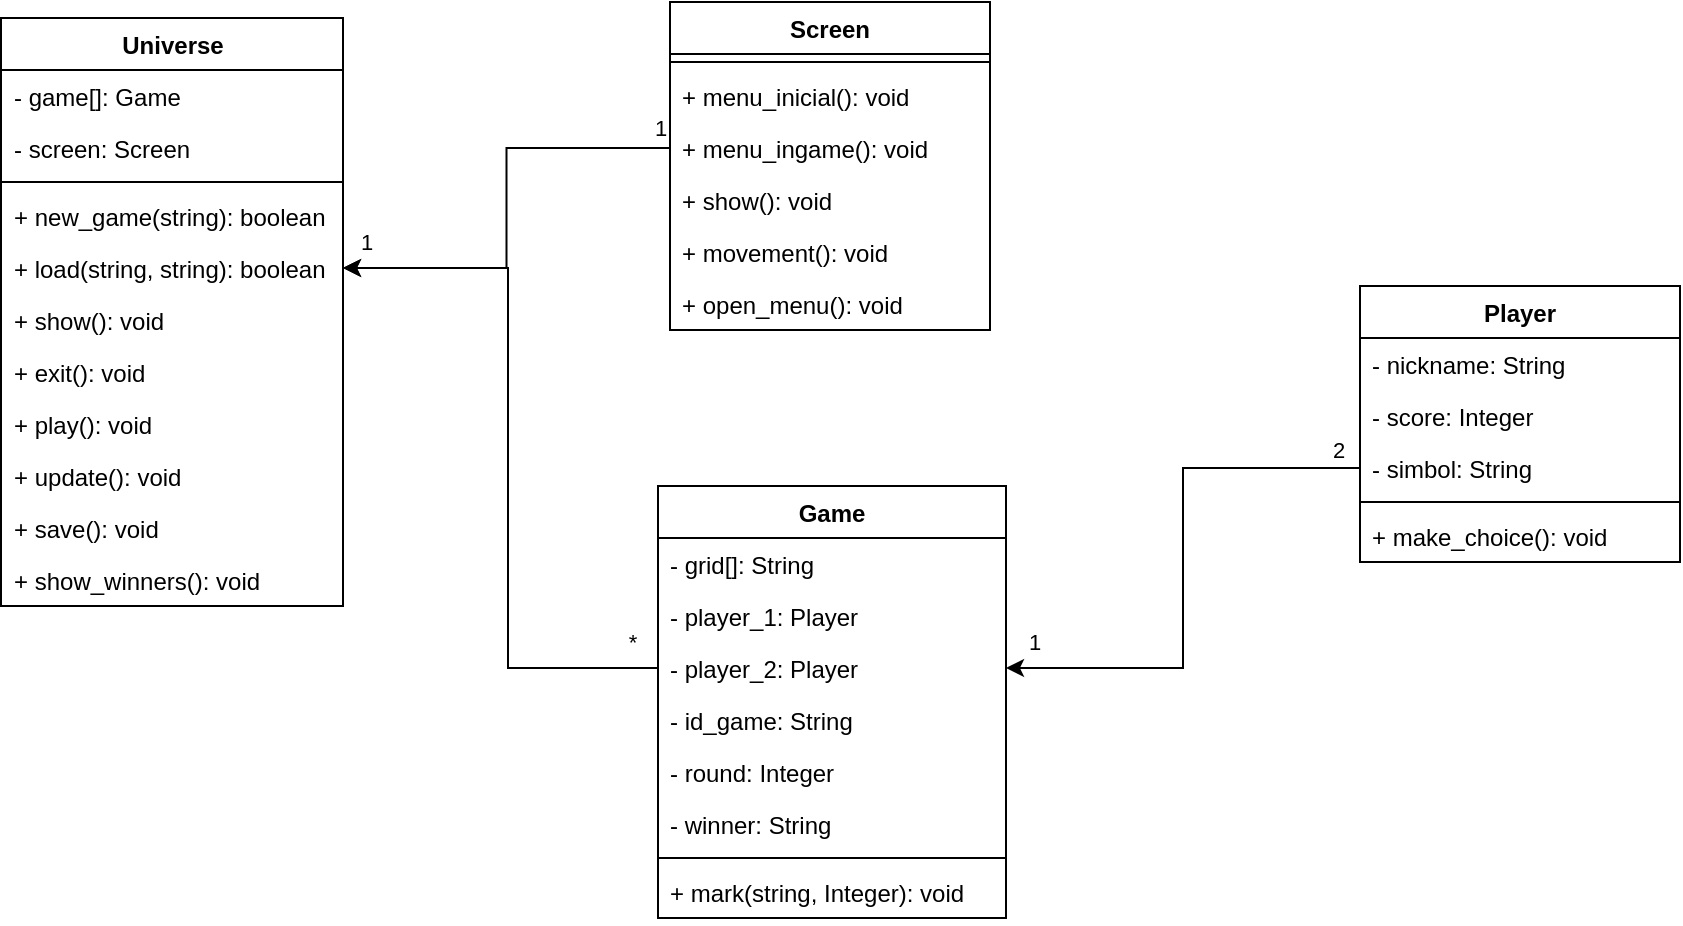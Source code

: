 <mxfile version="21.7.4" type="github">
  <diagram id="C5RBs43oDa-KdzZeNtuy" name="Page-1">
    <mxGraphModel dx="1849" dy="958" grid="0" gridSize="10" guides="1" tooltips="1" connect="1" arrows="1" fold="1" page="0" pageScale="1" pageWidth="827" pageHeight="1169" math="0" shadow="0">
      <root>
        <mxCell id="WIyWlLk6GJQsqaUBKTNV-0" />
        <mxCell id="WIyWlLk6GJQsqaUBKTNV-1" parent="WIyWlLk6GJQsqaUBKTNV-0" />
        <mxCell id="-L3OyfLdsujim99XzTKR-3" value="Screen" style="swimlane;fontStyle=1;align=center;verticalAlign=top;childLayout=stackLayout;horizontal=1;startSize=26;horizontalStack=0;resizeParent=1;resizeParentMax=0;resizeLast=0;collapsible=1;marginBottom=0;whiteSpace=wrap;html=1;" vertex="1" parent="WIyWlLk6GJQsqaUBKTNV-1">
          <mxGeometry x="-291" y="-85" width="160" height="164" as="geometry" />
        </mxCell>
        <mxCell id="-L3OyfLdsujim99XzTKR-5" value="" style="line;strokeWidth=1;fillColor=none;align=left;verticalAlign=middle;spacingTop=-1;spacingLeft=3;spacingRight=3;rotatable=0;labelPosition=right;points=[];portConstraint=eastwest;strokeColor=inherit;" vertex="1" parent="-L3OyfLdsujim99XzTKR-3">
          <mxGeometry y="26" width="160" height="8" as="geometry" />
        </mxCell>
        <mxCell id="-L3OyfLdsujim99XzTKR-6" value="+ menu_inicial(): void" style="text;strokeColor=none;fillColor=none;align=left;verticalAlign=top;spacingLeft=4;spacingRight=4;overflow=hidden;rotatable=0;points=[[0,0.5],[1,0.5]];portConstraint=eastwest;whiteSpace=wrap;html=1;" vertex="1" parent="-L3OyfLdsujim99XzTKR-3">
          <mxGeometry y="34" width="160" height="26" as="geometry" />
        </mxCell>
        <mxCell id="-L3OyfLdsujim99XzTKR-7" value="+ menu_ingame(): void" style="text;strokeColor=none;fillColor=none;align=left;verticalAlign=top;spacingLeft=4;spacingRight=4;overflow=hidden;rotatable=0;points=[[0,0.5],[1,0.5]];portConstraint=eastwest;whiteSpace=wrap;html=1;" vertex="1" parent="-L3OyfLdsujim99XzTKR-3">
          <mxGeometry y="60" width="160" height="26" as="geometry" />
        </mxCell>
        <mxCell id="-L3OyfLdsujim99XzTKR-8" value="+ show(): void" style="text;strokeColor=none;fillColor=none;align=left;verticalAlign=top;spacingLeft=4;spacingRight=4;overflow=hidden;rotatable=0;points=[[0,0.5],[1,0.5]];portConstraint=eastwest;whiteSpace=wrap;html=1;" vertex="1" parent="-L3OyfLdsujim99XzTKR-3">
          <mxGeometry y="86" width="160" height="26" as="geometry" />
        </mxCell>
        <mxCell id="-L3OyfLdsujim99XzTKR-41" value="+ movement(): void" style="text;strokeColor=none;fillColor=none;align=left;verticalAlign=top;spacingLeft=4;spacingRight=4;overflow=hidden;rotatable=0;points=[[0,0.5],[1,0.5]];portConstraint=eastwest;whiteSpace=wrap;html=1;" vertex="1" parent="-L3OyfLdsujim99XzTKR-3">
          <mxGeometry y="112" width="160" height="26" as="geometry" />
        </mxCell>
        <mxCell id="-L3OyfLdsujim99XzTKR-45" value="+ open_menu(): void" style="text;strokeColor=none;fillColor=none;align=left;verticalAlign=top;spacingLeft=4;spacingRight=4;overflow=hidden;rotatable=0;points=[[0,0.5],[1,0.5]];portConstraint=eastwest;whiteSpace=wrap;html=1;" vertex="1" parent="-L3OyfLdsujim99XzTKR-3">
          <mxGeometry y="138" width="160" height="26" as="geometry" />
        </mxCell>
        <mxCell id="-L3OyfLdsujim99XzTKR-9" value="Universe" style="swimlane;fontStyle=1;align=center;verticalAlign=top;childLayout=stackLayout;horizontal=1;startSize=26;horizontalStack=0;resizeParent=1;resizeParentMax=0;resizeLast=0;collapsible=1;marginBottom=0;whiteSpace=wrap;html=1;" vertex="1" parent="WIyWlLk6GJQsqaUBKTNV-1">
          <mxGeometry x="-625.5" y="-77" width="171" height="294" as="geometry" />
        </mxCell>
        <mxCell id="-L3OyfLdsujim99XzTKR-10" value="- game[]: Game" style="text;strokeColor=none;fillColor=none;align=left;verticalAlign=top;spacingLeft=4;spacingRight=4;overflow=hidden;rotatable=0;points=[[0,0.5],[1,0.5]];portConstraint=eastwest;whiteSpace=wrap;html=1;" vertex="1" parent="-L3OyfLdsujim99XzTKR-9">
          <mxGeometry y="26" width="171" height="26" as="geometry" />
        </mxCell>
        <mxCell id="-L3OyfLdsujim99XzTKR-88" value="- screen: Screen" style="text;strokeColor=none;fillColor=none;align=left;verticalAlign=top;spacingLeft=4;spacingRight=4;overflow=hidden;rotatable=0;points=[[0,0.5],[1,0.5]];portConstraint=eastwest;whiteSpace=wrap;html=1;" vertex="1" parent="-L3OyfLdsujim99XzTKR-9">
          <mxGeometry y="52" width="171" height="26" as="geometry" />
        </mxCell>
        <mxCell id="-L3OyfLdsujim99XzTKR-11" value="" style="line;strokeWidth=1;fillColor=none;align=left;verticalAlign=middle;spacingTop=-1;spacingLeft=3;spacingRight=3;rotatable=0;labelPosition=right;points=[];portConstraint=eastwest;strokeColor=inherit;" vertex="1" parent="-L3OyfLdsujim99XzTKR-9">
          <mxGeometry y="78" width="171" height="8" as="geometry" />
        </mxCell>
        <mxCell id="-L3OyfLdsujim99XzTKR-17" value="+ new_game(string): boolean" style="text;strokeColor=none;fillColor=none;align=left;verticalAlign=top;spacingLeft=4;spacingRight=4;overflow=hidden;rotatable=0;points=[[0,0.5],[1,0.5]];portConstraint=eastwest;whiteSpace=wrap;html=1;" vertex="1" parent="-L3OyfLdsujim99XzTKR-9">
          <mxGeometry y="86" width="171" height="26" as="geometry" />
        </mxCell>
        <mxCell id="-L3OyfLdsujim99XzTKR-18" value="+ load(string, string): boolean" style="text;strokeColor=none;fillColor=none;align=left;verticalAlign=top;spacingLeft=4;spacingRight=4;overflow=hidden;rotatable=0;points=[[0,0.5],[1,0.5]];portConstraint=eastwest;whiteSpace=wrap;html=1;" vertex="1" parent="-L3OyfLdsujim99XzTKR-9">
          <mxGeometry y="112" width="171" height="26" as="geometry" />
        </mxCell>
        <mxCell id="-L3OyfLdsujim99XzTKR-19" value="+ show(): void" style="text;strokeColor=none;fillColor=none;align=left;verticalAlign=top;spacingLeft=4;spacingRight=4;overflow=hidden;rotatable=0;points=[[0,0.5],[1,0.5]];portConstraint=eastwest;whiteSpace=wrap;html=1;" vertex="1" parent="-L3OyfLdsujim99XzTKR-9">
          <mxGeometry y="138" width="171" height="26" as="geometry" />
        </mxCell>
        <mxCell id="-L3OyfLdsujim99XzTKR-20" value="+ exit(): void" style="text;strokeColor=none;fillColor=none;align=left;verticalAlign=top;spacingLeft=4;spacingRight=4;overflow=hidden;rotatable=0;points=[[0,0.5],[1,0.5]];portConstraint=eastwest;whiteSpace=wrap;html=1;" vertex="1" parent="-L3OyfLdsujim99XzTKR-9">
          <mxGeometry y="164" width="171" height="26" as="geometry" />
        </mxCell>
        <mxCell id="-L3OyfLdsujim99XzTKR-21" value="+ play(): void" style="text;strokeColor=none;fillColor=none;align=left;verticalAlign=top;spacingLeft=4;spacingRight=4;overflow=hidden;rotatable=0;points=[[0,0.5],[1,0.5]];portConstraint=eastwest;whiteSpace=wrap;html=1;" vertex="1" parent="-L3OyfLdsujim99XzTKR-9">
          <mxGeometry y="190" width="171" height="26" as="geometry" />
        </mxCell>
        <mxCell id="-L3OyfLdsujim99XzTKR-22" value="+ update(): void" style="text;strokeColor=none;fillColor=none;align=left;verticalAlign=top;spacingLeft=4;spacingRight=4;overflow=hidden;rotatable=0;points=[[0,0.5],[1,0.5]];portConstraint=eastwest;whiteSpace=wrap;html=1;" vertex="1" parent="-L3OyfLdsujim99XzTKR-9">
          <mxGeometry y="216" width="171" height="26" as="geometry" />
        </mxCell>
        <mxCell id="-L3OyfLdsujim99XzTKR-24" value="+ save(): void" style="text;strokeColor=none;fillColor=none;align=left;verticalAlign=top;spacingLeft=4;spacingRight=4;overflow=hidden;rotatable=0;points=[[0,0.5],[1,0.5]];portConstraint=eastwest;whiteSpace=wrap;html=1;" vertex="1" parent="-L3OyfLdsujim99XzTKR-9">
          <mxGeometry y="242" width="171" height="26" as="geometry" />
        </mxCell>
        <mxCell id="-L3OyfLdsujim99XzTKR-25" value="+ show_winners(): void" style="text;strokeColor=none;fillColor=none;align=left;verticalAlign=top;spacingLeft=4;spacingRight=4;overflow=hidden;rotatable=0;points=[[0,0.5],[1,0.5]];portConstraint=eastwest;whiteSpace=wrap;html=1;" vertex="1" parent="-L3OyfLdsujim99XzTKR-9">
          <mxGeometry y="268" width="171" height="26" as="geometry" />
        </mxCell>
        <mxCell id="-L3OyfLdsujim99XzTKR-36" value="Player" style="swimlane;fontStyle=1;align=center;verticalAlign=top;childLayout=stackLayout;horizontal=1;startSize=26;horizontalStack=0;resizeParent=1;resizeParentMax=0;resizeLast=0;collapsible=1;marginBottom=0;whiteSpace=wrap;html=1;" vertex="1" parent="WIyWlLk6GJQsqaUBKTNV-1">
          <mxGeometry x="54" y="57" width="160" height="138" as="geometry" />
        </mxCell>
        <mxCell id="-L3OyfLdsujim99XzTKR-37" value="- nickname: String" style="text;strokeColor=none;fillColor=none;align=left;verticalAlign=top;spacingLeft=4;spacingRight=4;overflow=hidden;rotatable=0;points=[[0,0.5],[1,0.5]];portConstraint=eastwest;whiteSpace=wrap;html=1;" vertex="1" parent="-L3OyfLdsujim99XzTKR-36">
          <mxGeometry y="26" width="160" height="26" as="geometry" />
        </mxCell>
        <mxCell id="-L3OyfLdsujim99XzTKR-38" value="- score: Integer" style="text;strokeColor=none;fillColor=none;align=left;verticalAlign=top;spacingLeft=4;spacingRight=4;overflow=hidden;rotatable=0;points=[[0,0.5],[1,0.5]];portConstraint=eastwest;whiteSpace=wrap;html=1;" vertex="1" parent="-L3OyfLdsujim99XzTKR-36">
          <mxGeometry y="52" width="160" height="26" as="geometry" />
        </mxCell>
        <mxCell id="-L3OyfLdsujim99XzTKR-52" value="- simbol: String" style="text;strokeColor=none;fillColor=none;align=left;verticalAlign=top;spacingLeft=4;spacingRight=4;overflow=hidden;rotatable=0;points=[[0,0.5],[1,0.5]];portConstraint=eastwest;whiteSpace=wrap;html=1;" vertex="1" parent="-L3OyfLdsujim99XzTKR-36">
          <mxGeometry y="78" width="160" height="26" as="geometry" />
        </mxCell>
        <mxCell id="-L3OyfLdsujim99XzTKR-39" value="" style="line;strokeWidth=1;fillColor=none;align=left;verticalAlign=middle;spacingTop=-1;spacingLeft=3;spacingRight=3;rotatable=0;labelPosition=right;points=[];portConstraint=eastwest;strokeColor=inherit;" vertex="1" parent="-L3OyfLdsujim99XzTKR-36">
          <mxGeometry y="104" width="160" height="8" as="geometry" />
        </mxCell>
        <mxCell id="-L3OyfLdsujim99XzTKR-32" value="+ make_choice(): void" style="text;strokeColor=none;fillColor=none;align=left;verticalAlign=top;spacingLeft=4;spacingRight=4;overflow=hidden;rotatable=0;points=[[0,0.5],[1,0.5]];portConstraint=eastwest;whiteSpace=wrap;html=1;" vertex="1" parent="-L3OyfLdsujim99XzTKR-36">
          <mxGeometry y="112" width="160" height="26" as="geometry" />
        </mxCell>
        <mxCell id="-L3OyfLdsujim99XzTKR-53" value="Game" style="swimlane;fontStyle=1;align=center;verticalAlign=top;childLayout=stackLayout;horizontal=1;startSize=26;horizontalStack=0;resizeParent=1;resizeParentMax=0;resizeLast=0;collapsible=1;marginBottom=0;whiteSpace=wrap;html=1;" vertex="1" parent="WIyWlLk6GJQsqaUBKTNV-1">
          <mxGeometry x="-297" y="157" width="174" height="216" as="geometry" />
        </mxCell>
        <mxCell id="-L3OyfLdsujim99XzTKR-54" value="- grid[]: String" style="text;strokeColor=none;fillColor=none;align=left;verticalAlign=top;spacingLeft=4;spacingRight=4;overflow=hidden;rotatable=0;points=[[0,0.5],[1,0.5]];portConstraint=eastwest;whiteSpace=wrap;html=1;" vertex="1" parent="-L3OyfLdsujim99XzTKR-53">
          <mxGeometry y="26" width="174" height="26" as="geometry" />
        </mxCell>
        <mxCell id="-L3OyfLdsujim99XzTKR-57" value="- player_1: Player" style="text;strokeColor=none;fillColor=none;align=left;verticalAlign=top;spacingLeft=4;spacingRight=4;overflow=hidden;rotatable=0;points=[[0,0.5],[1,0.5]];portConstraint=eastwest;whiteSpace=wrap;html=1;" vertex="1" parent="-L3OyfLdsujim99XzTKR-53">
          <mxGeometry y="52" width="174" height="26" as="geometry" />
        </mxCell>
        <mxCell id="-L3OyfLdsujim99XzTKR-58" value="- player_2: Player" style="text;strokeColor=none;fillColor=none;align=left;verticalAlign=top;spacingLeft=4;spacingRight=4;overflow=hidden;rotatable=0;points=[[0,0.5],[1,0.5]];portConstraint=eastwest;whiteSpace=wrap;html=1;" vertex="1" parent="-L3OyfLdsujim99XzTKR-53">
          <mxGeometry y="78" width="174" height="26" as="geometry" />
        </mxCell>
        <mxCell id="-L3OyfLdsujim99XzTKR-12" value="- id_game: String" style="text;strokeColor=none;fillColor=none;align=left;verticalAlign=top;spacingLeft=4;spacingRight=4;overflow=hidden;rotatable=0;points=[[0,0.5],[1,0.5]];portConstraint=eastwest;whiteSpace=wrap;html=1;" vertex="1" parent="-L3OyfLdsujim99XzTKR-53">
          <mxGeometry y="104" width="174" height="26" as="geometry" />
        </mxCell>
        <mxCell id="-L3OyfLdsujim99XzTKR-26" value="- round: Integer" style="text;strokeColor=none;fillColor=none;align=left;verticalAlign=top;spacingLeft=4;spacingRight=4;overflow=hidden;rotatable=0;points=[[0,0.5],[1,0.5]];portConstraint=eastwest;whiteSpace=wrap;html=1;" vertex="1" parent="-L3OyfLdsujim99XzTKR-53">
          <mxGeometry y="130" width="174" height="26" as="geometry" />
        </mxCell>
        <mxCell id="-L3OyfLdsujim99XzTKR-27" value="- winner: String" style="text;strokeColor=none;fillColor=none;align=left;verticalAlign=top;spacingLeft=4;spacingRight=4;overflow=hidden;rotatable=0;points=[[0,0.5],[1,0.5]];portConstraint=eastwest;whiteSpace=wrap;html=1;" vertex="1" parent="-L3OyfLdsujim99XzTKR-53">
          <mxGeometry y="156" width="174" height="26" as="geometry" />
        </mxCell>
        <mxCell id="-L3OyfLdsujim99XzTKR-55" value="" style="line;strokeWidth=1;fillColor=none;align=left;verticalAlign=middle;spacingTop=-1;spacingLeft=3;spacingRight=3;rotatable=0;labelPosition=right;points=[];portConstraint=eastwest;strokeColor=inherit;" vertex="1" parent="-L3OyfLdsujim99XzTKR-53">
          <mxGeometry y="182" width="174" height="8" as="geometry" />
        </mxCell>
        <mxCell id="-L3OyfLdsujim99XzTKR-56" value="+ mark(string, Integer): void" style="text;strokeColor=none;fillColor=none;align=left;verticalAlign=top;spacingLeft=4;spacingRight=4;overflow=hidden;rotatable=0;points=[[0,0.5],[1,0.5]];portConstraint=eastwest;whiteSpace=wrap;html=1;" vertex="1" parent="-L3OyfLdsujim99XzTKR-53">
          <mxGeometry y="190" width="174" height="26" as="geometry" />
        </mxCell>
        <mxCell id="-L3OyfLdsujim99XzTKR-66" style="edgeStyle=orthogonalEdgeStyle;rounded=0;orthogonalLoop=1;jettySize=auto;html=1;exitX=0;exitY=0.5;exitDx=0;exitDy=0;entryX=1;entryY=0.5;entryDx=0;entryDy=0;" edge="1" parent="WIyWlLk6GJQsqaUBKTNV-1" source="-L3OyfLdsujim99XzTKR-7" target="-L3OyfLdsujim99XzTKR-18">
          <mxGeometry relative="1" as="geometry" />
        </mxCell>
        <mxCell id="-L3OyfLdsujim99XzTKR-79" value="1" style="edgeLabel;html=1;align=center;verticalAlign=middle;resizable=0;points=[];" vertex="1" connectable="0" parent="-L3OyfLdsujim99XzTKR-66">
          <mxGeometry x="-0.924" y="-1" relative="1" as="geometry">
            <mxPoint x="3" y="-9" as="offset" />
          </mxGeometry>
        </mxCell>
        <mxCell id="-L3OyfLdsujim99XzTKR-68" style="edgeStyle=orthogonalEdgeStyle;rounded=0;orthogonalLoop=1;jettySize=auto;html=1;exitX=0;exitY=0.5;exitDx=0;exitDy=0;entryX=1;entryY=0.5;entryDx=0;entryDy=0;" edge="1" parent="WIyWlLk6GJQsqaUBKTNV-1" source="-L3OyfLdsujim99XzTKR-52" target="-L3OyfLdsujim99XzTKR-58">
          <mxGeometry relative="1" as="geometry" />
        </mxCell>
        <mxCell id="-L3OyfLdsujim99XzTKR-73" value="2" style="edgeLabel;html=1;align=center;verticalAlign=middle;resizable=0;points=[];" vertex="1" connectable="0" parent="-L3OyfLdsujim99XzTKR-68">
          <mxGeometry x="-0.813" y="-2" relative="1" as="geometry">
            <mxPoint x="15" y="-7" as="offset" />
          </mxGeometry>
        </mxCell>
        <mxCell id="-L3OyfLdsujim99XzTKR-76" value="1" style="edgeLabel;html=1;align=center;verticalAlign=middle;resizable=0;points=[];" vertex="1" connectable="0" parent="-L3OyfLdsujim99XzTKR-68">
          <mxGeometry x="0.781" relative="1" as="geometry">
            <mxPoint x="-17" y="-13" as="offset" />
          </mxGeometry>
        </mxCell>
        <mxCell id="-L3OyfLdsujim99XzTKR-69" style="edgeStyle=orthogonalEdgeStyle;rounded=0;orthogonalLoop=1;jettySize=auto;html=1;exitX=0;exitY=0.5;exitDx=0;exitDy=0;entryX=1;entryY=0.5;entryDx=0;entryDy=0;" edge="1" parent="WIyWlLk6GJQsqaUBKTNV-1" source="-L3OyfLdsujim99XzTKR-58" target="-L3OyfLdsujim99XzTKR-18">
          <mxGeometry relative="1" as="geometry">
            <Array as="points">
              <mxPoint x="-372" y="248" />
              <mxPoint x="-372" y="48" />
            </Array>
          </mxGeometry>
        </mxCell>
        <mxCell id="-L3OyfLdsujim99XzTKR-77" value="*" style="edgeLabel;html=1;align=center;verticalAlign=middle;resizable=0;points=[];" vertex="1" connectable="0" parent="-L3OyfLdsujim99XzTKR-69">
          <mxGeometry x="-0.924" y="-1" relative="1" as="geometry">
            <mxPoint y="-12" as="offset" />
          </mxGeometry>
        </mxCell>
        <mxCell id="-L3OyfLdsujim99XzTKR-78" value="1" style="edgeLabel;html=1;align=center;verticalAlign=middle;resizable=0;points=[];" vertex="1" connectable="0" parent="-L3OyfLdsujim99XzTKR-69">
          <mxGeometry x="0.897" y="-2" relative="1" as="geometry">
            <mxPoint x="-7" y="-11" as="offset" />
          </mxGeometry>
        </mxCell>
      </root>
    </mxGraphModel>
  </diagram>
</mxfile>
